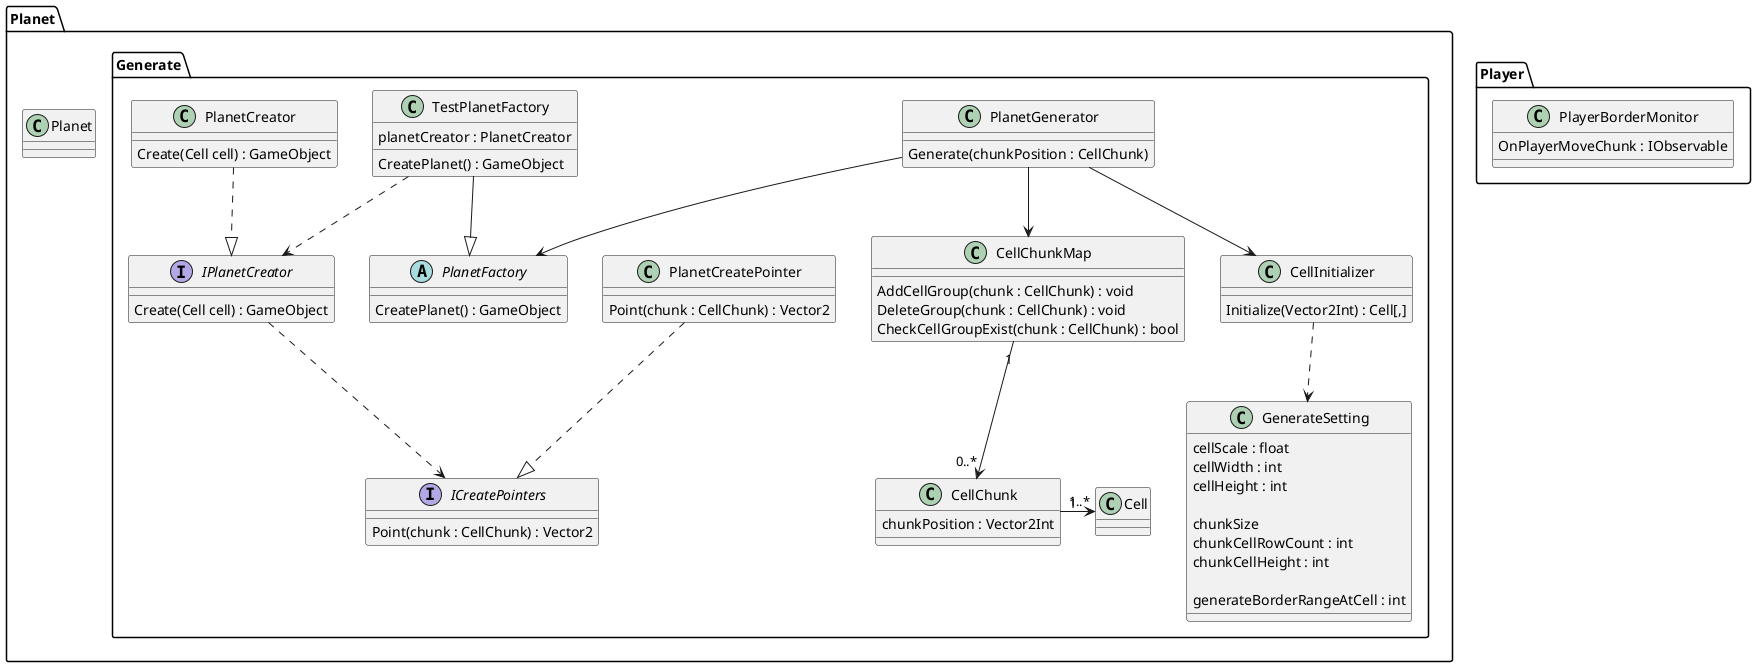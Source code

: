 @startuml

package Planet {
	class Planet {
	}
}

package Player {
	class PlayerBorderMonitor {
		OnPlayerMoveChunk : IObservable
	}
}

package Planet.Generate {
	class GenerateSetting {
		cellScale : float
		cellWidth : int
		cellHeight : int
		
		chunkSize
		chunkCellRowCount : int
		chunkCellHeight : int
		
		generateBorderRangeAtCell : int
	}

	class PlanetGenerator {
		Generate(chunkPosition : CellChunk)
	}

	class CellInitializer {
		Initialize(Vector2Int) : Cell[,]
	}
	
	
	interface IPlanetCreator {
	        Create(Cell cell) : GameObject
	}
	
	class PlanetCreator {
	    Create(Cell cell) : GameObject
	}

	interface ICreatePointers {
		Point(chunk : CellChunk) : Vector2
	}
	
	class PlanetCreatePointer {
	    Point(chunk : CellChunk) : Vector2
	}


    abstract PlanetFactory {
        CreatePlanet() : GameObject
    }
    
    
    class TestPlanetFactory {
        planetCreator : PlanetCreator
        CreatePlanet() : GameObject
    }


	class CellChunkMap {
		AddCellGroup(chunk : CellChunk) : void
		DeleteGroup(chunk : CellChunk) : void
		CheckCellGroupExist(chunk : CellChunk) : bool
	}

	class Cell {
	}

	class CellChunk {
	chunkPosition : Vector2Int
	}
}

CellChunk "1" -> "1..*" Cell
CellChunkMap "1" --> "0..*" CellChunk

PlanetGenerator --> CellInitializer
PlanetGenerator --> CellChunkMap
PlanetGenerator --> PlanetFactory

PlanetCreator ..|> IPlanetCreator
IPlanetCreator ..> ICreatePointers

PlanetCreatePointer ..|> ICreatePointers

TestPlanetFactory --|> PlanetFactory
TestPlanetFactory ..> IPlanetCreator

CellInitializer ..> GenerateSetting

@enduml
